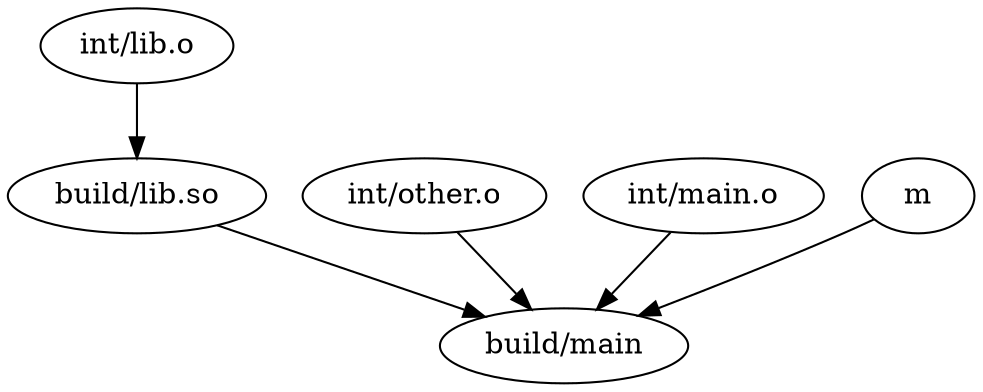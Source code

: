 digraph DependencyTree {
    "build/main"
    "build/lib.so"
    "int/lib.o"
    "int/other.o"
    "int/main.o"
    "m"

    "int/main.o" -> "build/main"
    "int/other.o" -> "build/main"
    "build/lib.so" -> "build/main"
    "m" -> "build/main"
    "int/lib.o" -> "build/lib.so"
}
